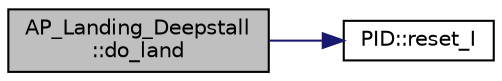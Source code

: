 digraph "AP_Landing_Deepstall::do_land"
{
 // INTERACTIVE_SVG=YES
  edge [fontname="Helvetica",fontsize="10",labelfontname="Helvetica",labelfontsize="10"];
  node [fontname="Helvetica",fontsize="10",shape=record];
  rankdir="LR";
  Node1 [label="AP_Landing_Deepstall\l::do_land",height=0.2,width=0.4,color="black", fillcolor="grey75", style="filled", fontcolor="black"];
  Node1 -> Node2 [color="midnightblue",fontsize="10",style="solid",fontname="Helvetica"];
  Node2 [label="PID::reset_I",height=0.2,width=0.4,color="black", fillcolor="white", style="filled",URL="$classPID.html#ab5b56004fca57d7bd2a580a743775b74"];
}
